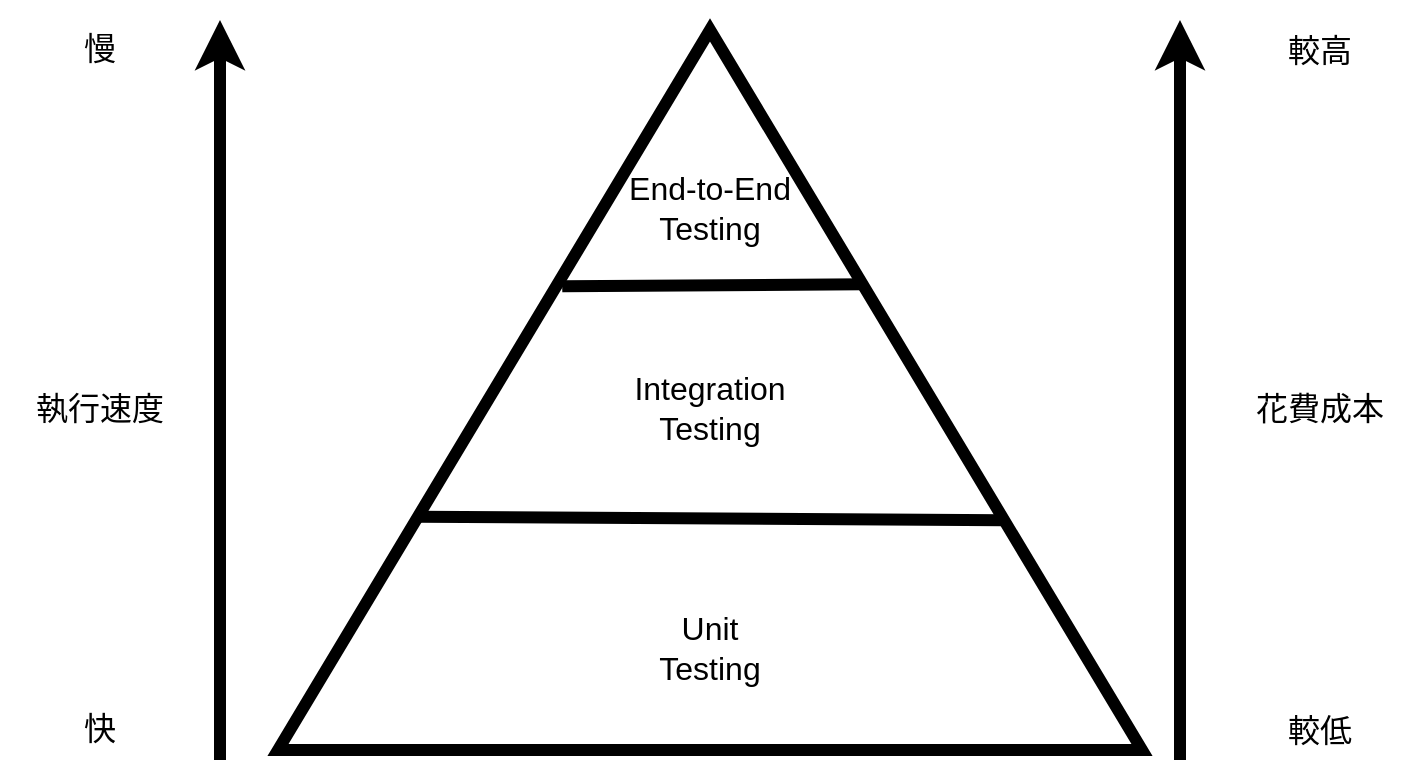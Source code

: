 <mxfile>
    <diagram id="ME4XLKuYvELTRSPfp1h0" name="第1頁">
        <mxGraphModel dx="1094" dy="542" grid="1" gridSize="10" guides="1" tooltips="1" connect="1" arrows="1" fold="1" page="1" pageScale="1" pageWidth="750" pageHeight="600" background="none" math="0" shadow="0">
            <root>
                <mxCell id="0"/>
                <mxCell id="1" parent="0"/>
                <mxCell id="3" value="" style="triangle;whiteSpace=wrap;html=1;rotation=-90;strokeColor=#000000;fillColor=none;strokeWidth=6;" parent="1" vertex="1">
                    <mxGeometry x="195" y="60" width="360" height="432" as="geometry"/>
                </mxCell>
                <mxCell id="5" value="" style="endArrow=none;html=1;exitX=0.644;exitY=0.329;exitDx=0;exitDy=0;exitPerimeter=0;entryX=0.647;entryY=0.679;entryDx=0;entryDy=0;entryPerimeter=0;strokeWidth=6;" parent="1" source="3" target="3" edge="1">
                    <mxGeometry width="50" height="50" relative="1" as="geometry">
                        <mxPoint x="320" y="330" as="sourcePoint"/>
                        <mxPoint x="370" y="280" as="targetPoint"/>
                    </mxGeometry>
                </mxCell>
                <mxCell id="6" value="" style="endArrow=none;html=1;exitX=0.324;exitY=0.161;exitDx=0;exitDy=0;exitPerimeter=0;entryX=0.319;entryY=0.841;entryDx=0;entryDy=0;entryPerimeter=0;strokeWidth=6;" parent="1" source="3" target="3" edge="1">
                    <mxGeometry width="50" height="50" relative="1" as="geometry">
                        <mxPoint x="209.996" y="350" as="sourcePoint"/>
                        <mxPoint x="360.056" y="350" as="targetPoint"/>
                    </mxGeometry>
                </mxCell>
                <mxCell id="7" value="&lt;font style=&quot;font-size: 16px;&quot;&gt;End-to-End&lt;br&gt;Testing&lt;br&gt;&lt;/font&gt;" style="text;html=1;strokeColor=none;fillColor=none;align=center;verticalAlign=middle;whiteSpace=wrap;rounded=0;strokeWidth=6;" parent="1" vertex="1">
                    <mxGeometry x="325" y="170" width="100" height="30" as="geometry"/>
                </mxCell>
                <mxCell id="8" value="&lt;font style=&quot;font-size: 16px;&quot;&gt;Integration&lt;br&gt;Testing&lt;br&gt;&lt;/font&gt;" style="text;html=1;strokeColor=none;fillColor=none;align=center;verticalAlign=middle;whiteSpace=wrap;rounded=0;strokeWidth=6;" parent="1" vertex="1">
                    <mxGeometry x="325" y="270" width="100" height="30" as="geometry"/>
                </mxCell>
                <mxCell id="9" value="&lt;font style=&quot;font-size: 16px;&quot;&gt;Unit&lt;br&gt;Testing&lt;br&gt;&lt;/font&gt;" style="text;html=1;strokeColor=none;fillColor=none;align=center;verticalAlign=middle;whiteSpace=wrap;rounded=0;strokeWidth=6;" parent="1" vertex="1">
                    <mxGeometry x="325" y="390" width="100" height="30" as="geometry"/>
                </mxCell>
                <mxCell id="12" value="" style="endArrow=classic;html=1;strokeWidth=6;fontSize=16;" parent="1" edge="1">
                    <mxGeometry width="50" height="50" relative="1" as="geometry">
                        <mxPoint x="130" y="461" as="sourcePoint"/>
                        <mxPoint x="130" y="91" as="targetPoint"/>
                    </mxGeometry>
                </mxCell>
                <mxCell id="13" value="" style="endArrow=classic;html=1;strokeWidth=6;fontSize=16;" parent="1" edge="1">
                    <mxGeometry width="50" height="50" relative="1" as="geometry">
                        <mxPoint x="610" y="461" as="sourcePoint"/>
                        <mxPoint x="610" y="91" as="targetPoint"/>
                    </mxGeometry>
                </mxCell>
                <mxCell id="14" value="&lt;font style=&quot;font-size: 16px;&quot;&gt;執行速度&lt;br&gt;&lt;/font&gt;" style="text;html=1;strokeColor=none;fillColor=none;align=center;verticalAlign=middle;whiteSpace=wrap;rounded=0;strokeWidth=6;" parent="1" vertex="1">
                    <mxGeometry x="20" y="270" width="100" height="30" as="geometry"/>
                </mxCell>
                <mxCell id="15" value="&lt;font style=&quot;font-size: 16px;&quot;&gt;花費成本&lt;br&gt;&lt;/font&gt;" style="text;html=1;strokeColor=none;fillColor=none;align=center;verticalAlign=middle;whiteSpace=wrap;rounded=0;strokeWidth=6;" parent="1" vertex="1">
                    <mxGeometry x="630" y="270" width="100" height="30" as="geometry"/>
                </mxCell>
                <mxCell id="16" value="&lt;font style=&quot;font-size: 16px;&quot;&gt;慢&lt;br&gt;&lt;/font&gt;" style="text;html=1;strokeColor=none;fillColor=none;align=center;verticalAlign=middle;whiteSpace=wrap;rounded=0;strokeWidth=6;" parent="1" vertex="1">
                    <mxGeometry x="20" y="90" width="100" height="30" as="geometry"/>
                </mxCell>
                <mxCell id="17" value="&lt;font style=&quot;font-size: 16px;&quot;&gt;快&lt;br&gt;&lt;/font&gt;" style="text;html=1;strokeColor=none;fillColor=none;align=center;verticalAlign=middle;whiteSpace=wrap;rounded=0;strokeWidth=6;" parent="1" vertex="1">
                    <mxGeometry x="20" y="430" width="100" height="30" as="geometry"/>
                </mxCell>
                <mxCell id="18" value="&lt;font style=&quot;font-size: 16px;&quot;&gt;較高&lt;br&gt;&lt;/font&gt;" style="text;html=1;strokeColor=none;fillColor=none;align=center;verticalAlign=middle;whiteSpace=wrap;rounded=0;strokeWidth=6;" parent="1" vertex="1">
                    <mxGeometry x="630" y="91" width="100" height="30" as="geometry"/>
                </mxCell>
                <mxCell id="19" value="&lt;font style=&quot;font-size: 16px;&quot;&gt;較低&lt;br&gt;&lt;/font&gt;" style="text;html=1;strokeColor=none;fillColor=none;align=center;verticalAlign=middle;whiteSpace=wrap;rounded=0;strokeWidth=6;" parent="1" vertex="1">
                    <mxGeometry x="630" y="431" width="100" height="30" as="geometry"/>
                </mxCell>
            </root>
        </mxGraphModel>
    </diagram>
</mxfile>